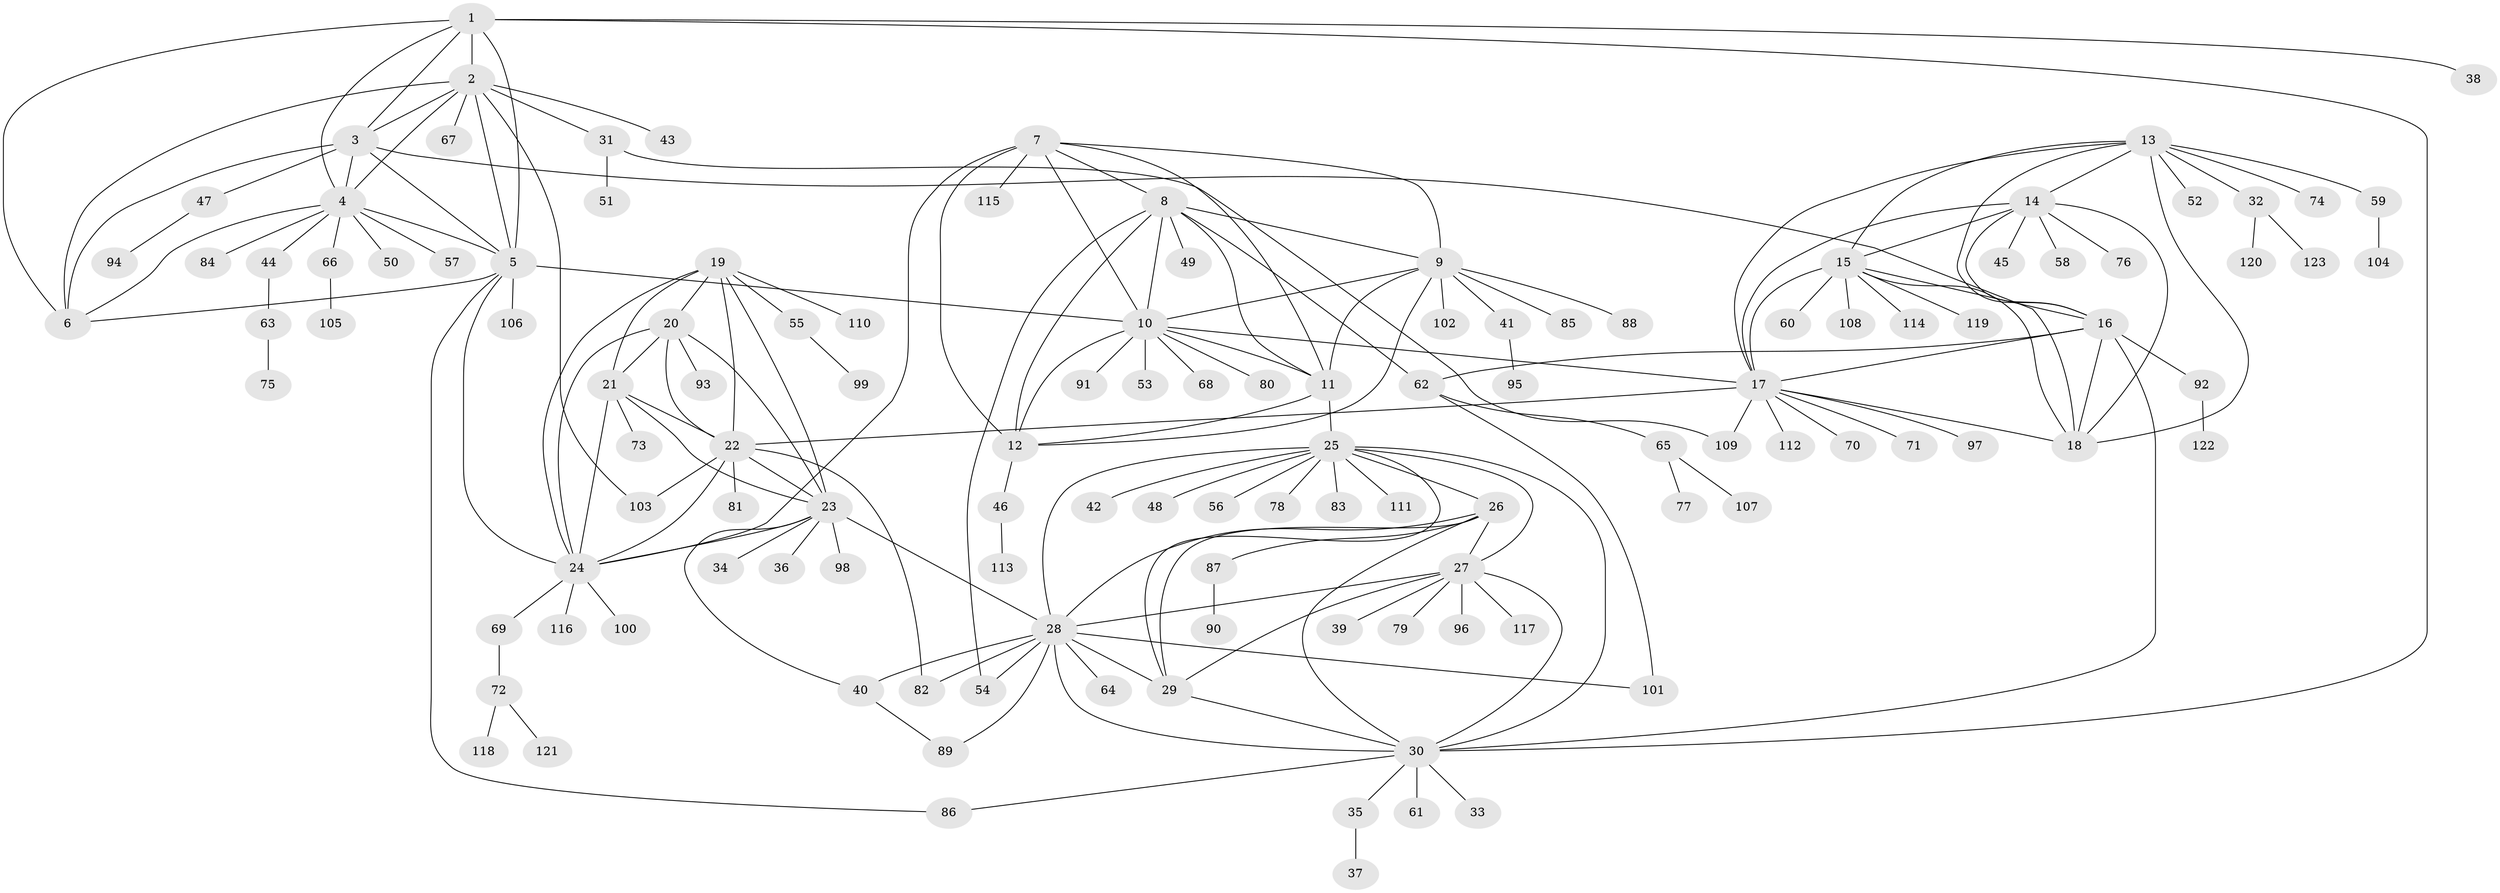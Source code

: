 // coarse degree distribution, {5: 0.05747126436781609, 7: 0.05747126436781609, 8: 0.06896551724137931, 6: 0.05747126436781609, 10: 0.022988505747126436, 11: 0.011494252873563218, 9: 0.04597701149425287, 2: 0.14942528735632185, 3: 0.022988505747126436, 1: 0.4942528735632184, 4: 0.011494252873563218}
// Generated by graph-tools (version 1.1) at 2025/52/03/04/25 22:52:21]
// undirected, 123 vertices, 187 edges
graph export_dot {
  node [color=gray90,style=filled];
  1;
  2;
  3;
  4;
  5;
  6;
  7;
  8;
  9;
  10;
  11;
  12;
  13;
  14;
  15;
  16;
  17;
  18;
  19;
  20;
  21;
  22;
  23;
  24;
  25;
  26;
  27;
  28;
  29;
  30;
  31;
  32;
  33;
  34;
  35;
  36;
  37;
  38;
  39;
  40;
  41;
  42;
  43;
  44;
  45;
  46;
  47;
  48;
  49;
  50;
  51;
  52;
  53;
  54;
  55;
  56;
  57;
  58;
  59;
  60;
  61;
  62;
  63;
  64;
  65;
  66;
  67;
  68;
  69;
  70;
  71;
  72;
  73;
  74;
  75;
  76;
  77;
  78;
  79;
  80;
  81;
  82;
  83;
  84;
  85;
  86;
  87;
  88;
  89;
  90;
  91;
  92;
  93;
  94;
  95;
  96;
  97;
  98;
  99;
  100;
  101;
  102;
  103;
  104;
  105;
  106;
  107;
  108;
  109;
  110;
  111;
  112;
  113;
  114;
  115;
  116;
  117;
  118;
  119;
  120;
  121;
  122;
  123;
  1 -- 2;
  1 -- 3;
  1 -- 4;
  1 -- 5;
  1 -- 6;
  1 -- 30;
  1 -- 38;
  2 -- 3;
  2 -- 4;
  2 -- 5;
  2 -- 6;
  2 -- 31;
  2 -- 43;
  2 -- 67;
  2 -- 103;
  3 -- 4;
  3 -- 5;
  3 -- 6;
  3 -- 18;
  3 -- 47;
  4 -- 5;
  4 -- 6;
  4 -- 44;
  4 -- 50;
  4 -- 57;
  4 -- 66;
  4 -- 84;
  5 -- 6;
  5 -- 10;
  5 -- 24;
  5 -- 86;
  5 -- 106;
  7 -- 8;
  7 -- 9;
  7 -- 10;
  7 -- 11;
  7 -- 12;
  7 -- 24;
  7 -- 115;
  8 -- 9;
  8 -- 10;
  8 -- 11;
  8 -- 12;
  8 -- 49;
  8 -- 54;
  8 -- 62;
  9 -- 10;
  9 -- 11;
  9 -- 12;
  9 -- 41;
  9 -- 85;
  9 -- 88;
  9 -- 102;
  10 -- 11;
  10 -- 12;
  10 -- 17;
  10 -- 53;
  10 -- 68;
  10 -- 80;
  10 -- 91;
  11 -- 12;
  11 -- 25;
  12 -- 46;
  13 -- 14;
  13 -- 15;
  13 -- 16;
  13 -- 17;
  13 -- 18;
  13 -- 32;
  13 -- 52;
  13 -- 59;
  13 -- 74;
  14 -- 15;
  14 -- 16;
  14 -- 17;
  14 -- 18;
  14 -- 45;
  14 -- 58;
  14 -- 76;
  15 -- 16;
  15 -- 17;
  15 -- 18;
  15 -- 60;
  15 -- 108;
  15 -- 114;
  15 -- 119;
  16 -- 17;
  16 -- 18;
  16 -- 30;
  16 -- 62;
  16 -- 92;
  17 -- 18;
  17 -- 22;
  17 -- 70;
  17 -- 71;
  17 -- 97;
  17 -- 109;
  17 -- 112;
  19 -- 20;
  19 -- 21;
  19 -- 22;
  19 -- 23;
  19 -- 24;
  19 -- 55;
  19 -- 110;
  20 -- 21;
  20 -- 22;
  20 -- 23;
  20 -- 24;
  20 -- 93;
  21 -- 22;
  21 -- 23;
  21 -- 24;
  21 -- 73;
  22 -- 23;
  22 -- 24;
  22 -- 81;
  22 -- 82;
  22 -- 103;
  23 -- 24;
  23 -- 28;
  23 -- 34;
  23 -- 36;
  23 -- 40;
  23 -- 98;
  24 -- 69;
  24 -- 100;
  24 -- 116;
  25 -- 26;
  25 -- 27;
  25 -- 28;
  25 -- 29;
  25 -- 30;
  25 -- 42;
  25 -- 48;
  25 -- 56;
  25 -- 78;
  25 -- 83;
  25 -- 111;
  26 -- 27;
  26 -- 28;
  26 -- 29;
  26 -- 30;
  26 -- 87;
  27 -- 28;
  27 -- 29;
  27 -- 30;
  27 -- 39;
  27 -- 79;
  27 -- 96;
  27 -- 117;
  28 -- 29;
  28 -- 30;
  28 -- 40;
  28 -- 54;
  28 -- 64;
  28 -- 82;
  28 -- 89;
  28 -- 101;
  29 -- 30;
  30 -- 33;
  30 -- 35;
  30 -- 61;
  30 -- 86;
  31 -- 51;
  31 -- 109;
  32 -- 120;
  32 -- 123;
  35 -- 37;
  40 -- 89;
  41 -- 95;
  44 -- 63;
  46 -- 113;
  47 -- 94;
  55 -- 99;
  59 -- 104;
  62 -- 65;
  62 -- 101;
  63 -- 75;
  65 -- 77;
  65 -- 107;
  66 -- 105;
  69 -- 72;
  72 -- 118;
  72 -- 121;
  87 -- 90;
  92 -- 122;
}

